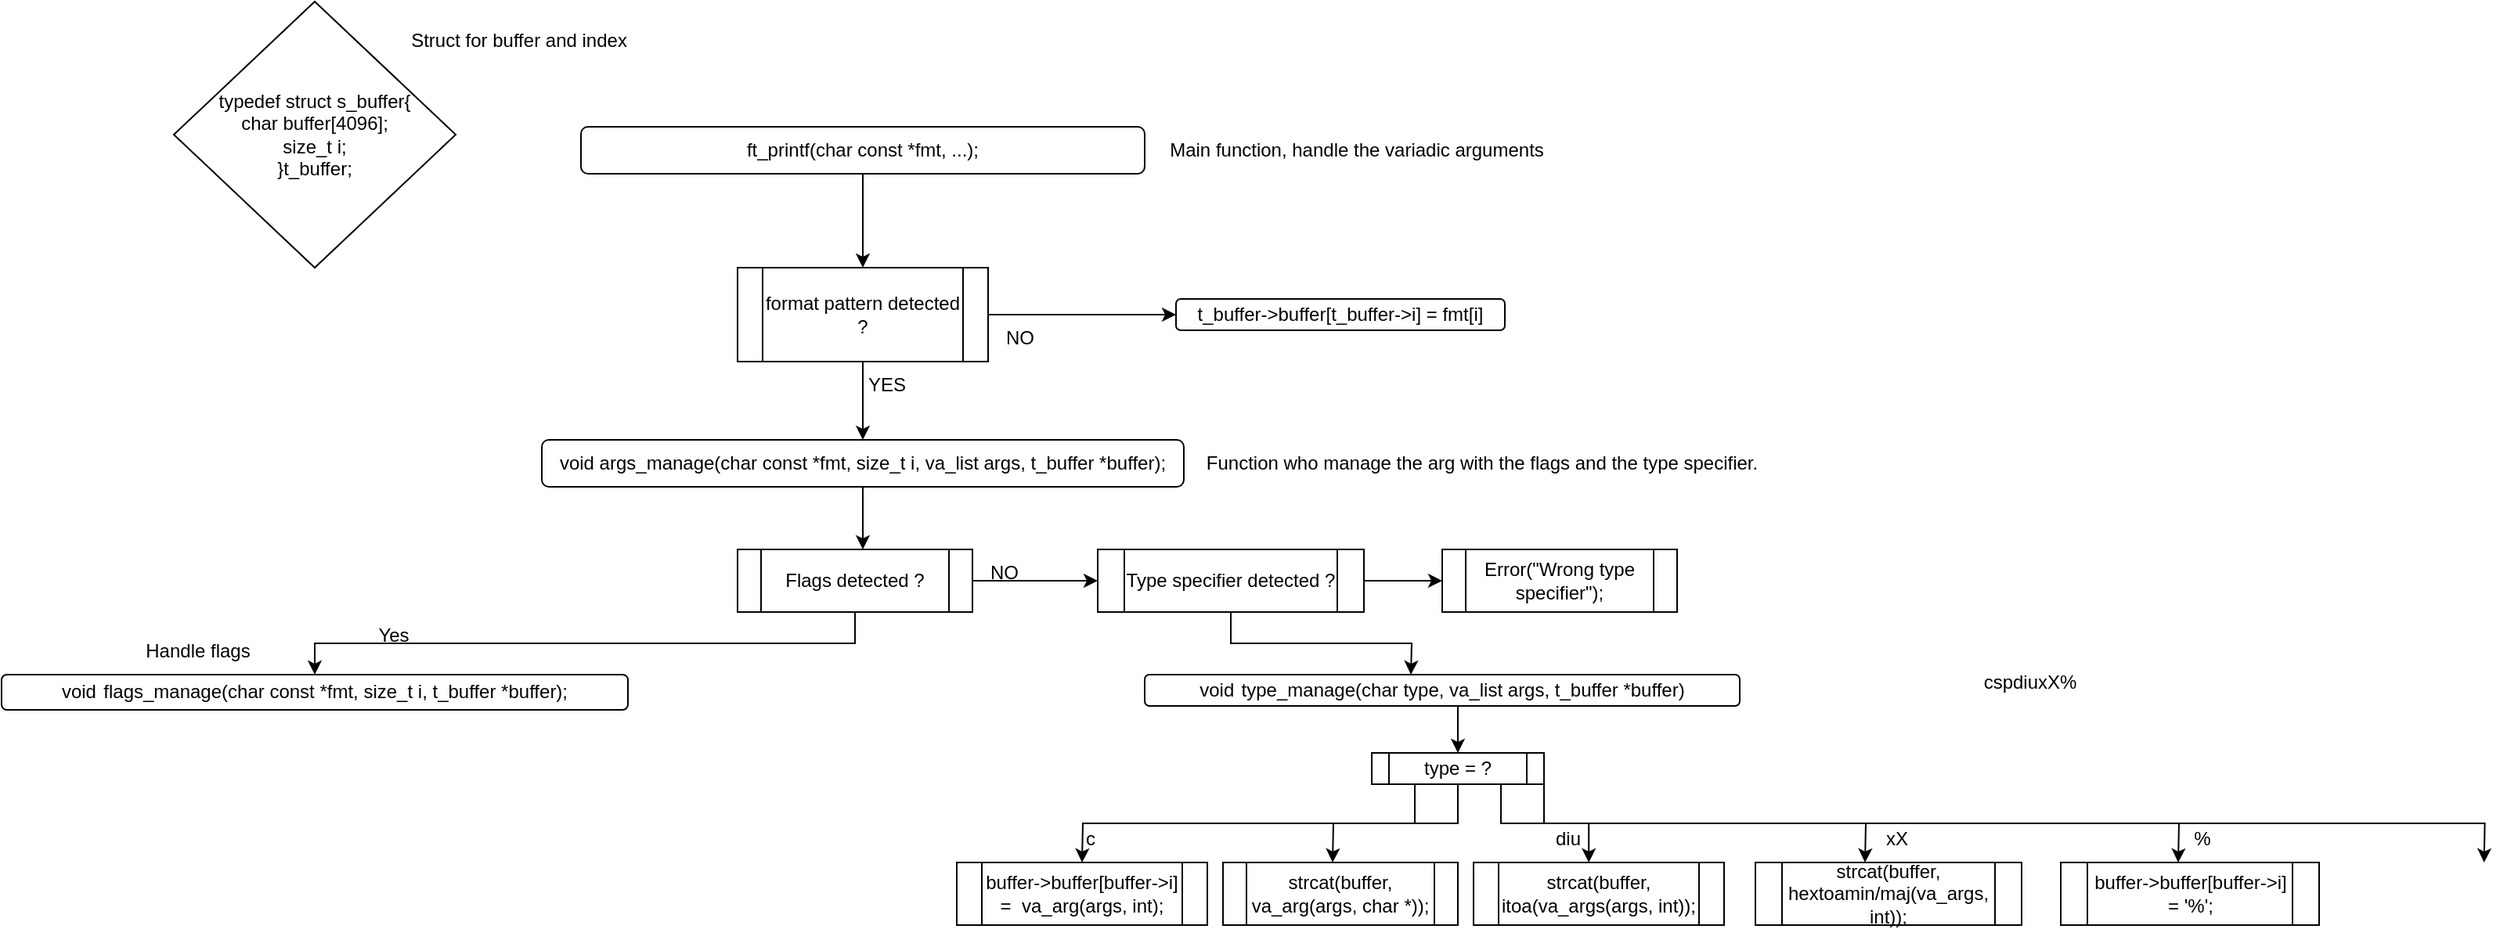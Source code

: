 <mxfile version="24.8.6">
  <diagram name="Page-1" id="ljXvueuXJCZqyv_ljDoX">
    <mxGraphModel dx="2762" dy="1068" grid="1" gridSize="10" guides="1" tooltips="1" connect="1" arrows="1" fold="1" page="1" pageScale="1" pageWidth="850" pageHeight="1100" math="0" shadow="0">
      <root>
        <mxCell id="0" />
        <mxCell id="1" parent="0" />
        <mxCell id="RCSs8hemVRenKPumz4m_-7" value="" style="edgeStyle=orthogonalEdgeStyle;rounded=0;orthogonalLoop=1;jettySize=auto;html=1;" edge="1" parent="1" source="RCSs8hemVRenKPumz4m_-1">
          <mxGeometry relative="1" as="geometry">
            <mxPoint x="450" y="170" as="targetPoint" />
          </mxGeometry>
        </mxCell>
        <mxCell id="RCSs8hemVRenKPumz4m_-1" value="ft_printf(char const *fmt, ...);" style="rounded=1;whiteSpace=wrap;html=1;" vertex="1" parent="1">
          <mxGeometry x="270" y="80" width="360" height="30" as="geometry" />
        </mxCell>
        <mxCell id="RCSs8hemVRenKPumz4m_-2" value="&lt;div&gt;Main function, handle the variadic arguments&lt;/div&gt;" style="text;html=1;align=center;verticalAlign=middle;resizable=0;points=[];autosize=1;strokeColor=none;fillColor=none;" vertex="1" parent="1">
          <mxGeometry x="635" y="80" width="260" height="30" as="geometry" />
        </mxCell>
        <mxCell id="RCSs8hemVRenKPumz4m_-3" value="&lt;div&gt;typedef struct s_buffer{&lt;/div&gt;&lt;div&gt;char buffer[4096];&lt;/div&gt;&lt;div&gt;size_t i;&lt;/div&gt;&lt;div&gt;}t_buffer;&lt;br&gt;&lt;/div&gt;" style="rhombus;whiteSpace=wrap;html=1;rounded=0;" vertex="1" parent="1">
          <mxGeometry x="10" width="180" height="170" as="geometry" />
        </mxCell>
        <mxCell id="RCSs8hemVRenKPumz4m_-4" value="Struct for buffer and index" style="text;html=1;align=center;verticalAlign=middle;resizable=0;points=[];autosize=1;strokeColor=none;fillColor=none;" vertex="1" parent="1">
          <mxGeometry x="150" y="10" width="160" height="30" as="geometry" />
        </mxCell>
        <mxCell id="RCSs8hemVRenKPumz4m_-8" value="format pattern detected ?" style="shape=process;whiteSpace=wrap;html=1;backgroundOutline=1;" vertex="1" parent="1">
          <mxGeometry x="370" y="170" width="160" height="60" as="geometry" />
        </mxCell>
        <mxCell id="RCSs8hemVRenKPumz4m_-9" value="" style="endArrow=classic;html=1;rounded=0;exitX=1;exitY=0.5;exitDx=0;exitDy=0;entryX=0;entryY=0.5;entryDx=0;entryDy=0;" edge="1" parent="1" source="RCSs8hemVRenKPumz4m_-8" target="RCSs8hemVRenKPumz4m_-11">
          <mxGeometry width="50" height="50" relative="1" as="geometry">
            <mxPoint x="390" y="320" as="sourcePoint" />
            <mxPoint x="720" y="230" as="targetPoint" />
          </mxGeometry>
        </mxCell>
        <mxCell id="RCSs8hemVRenKPumz4m_-10" value="NO" style="text;html=1;align=center;verticalAlign=middle;resizable=0;points=[];autosize=1;strokeColor=none;fillColor=none;" vertex="1" parent="1">
          <mxGeometry x="530" y="200" width="40" height="30" as="geometry" />
        </mxCell>
        <mxCell id="RCSs8hemVRenKPumz4m_-11" value="t_buffer-&amp;gt;buffer[t_buffer-&amp;gt;i] = fmt[i] " style="rounded=1;whiteSpace=wrap;html=1;" vertex="1" parent="1">
          <mxGeometry x="650" y="190" width="210" height="20" as="geometry" />
        </mxCell>
        <mxCell id="RCSs8hemVRenKPumz4m_-12" value="" style="endArrow=classic;html=1;rounded=0;exitX=0.5;exitY=1;exitDx=0;exitDy=0;" edge="1" parent="1" source="RCSs8hemVRenKPumz4m_-8">
          <mxGeometry width="50" height="50" relative="1" as="geometry">
            <mxPoint x="390" y="320" as="sourcePoint" />
            <mxPoint x="450" y="280" as="targetPoint" />
          </mxGeometry>
        </mxCell>
        <mxCell id="RCSs8hemVRenKPumz4m_-17" style="edgeStyle=orthogonalEdgeStyle;rounded=0;orthogonalLoop=1;jettySize=auto;html=1;exitX=0.5;exitY=1;exitDx=0;exitDy=0;" edge="1" parent="1" source="RCSs8hemVRenKPumz4m_-13">
          <mxGeometry relative="1" as="geometry">
            <mxPoint x="450" y="350" as="targetPoint" />
          </mxGeometry>
        </mxCell>
        <mxCell id="RCSs8hemVRenKPumz4m_-13" value="void args_manage(char const *fmt, size_t i, va_list args, t_buffer *buffer);" style="rounded=1;whiteSpace=wrap;html=1;" vertex="1" parent="1">
          <mxGeometry x="245" y="280" width="410" height="30" as="geometry" />
        </mxCell>
        <mxCell id="RCSs8hemVRenKPumz4m_-14" value="YES" style="text;html=1;align=center;verticalAlign=middle;resizable=0;points=[];autosize=1;strokeColor=none;fillColor=none;" vertex="1" parent="1">
          <mxGeometry x="440" y="230" width="50" height="30" as="geometry" />
        </mxCell>
        <mxCell id="RCSs8hemVRenKPumz4m_-16" value="Function who manage the arg with the flags and the type specifier." style="text;html=1;align=center;verticalAlign=middle;resizable=0;points=[];autosize=1;strokeColor=none;fillColor=none;" vertex="1" parent="1">
          <mxGeometry x="660" y="280" width="370" height="30" as="geometry" />
        </mxCell>
        <mxCell id="RCSs8hemVRenKPumz4m_-28" style="edgeStyle=orthogonalEdgeStyle;rounded=0;orthogonalLoop=1;jettySize=auto;html=1;exitX=1;exitY=0.5;exitDx=0;exitDy=0;" edge="1" parent="1" source="RCSs8hemVRenKPumz4m_-18" target="RCSs8hemVRenKPumz4m_-20">
          <mxGeometry relative="1" as="geometry" />
        </mxCell>
        <mxCell id="RCSs8hemVRenKPumz4m_-31" style="edgeStyle=orthogonalEdgeStyle;rounded=0;orthogonalLoop=1;jettySize=auto;html=1;exitX=0.5;exitY=1;exitDx=0;exitDy=0;entryX=0.5;entryY=0;entryDx=0;entryDy=0;" edge="1" parent="1" source="RCSs8hemVRenKPumz4m_-18" target="RCSs8hemVRenKPumz4m_-23">
          <mxGeometry relative="1" as="geometry" />
        </mxCell>
        <mxCell id="RCSs8hemVRenKPumz4m_-18" value="Flags detected ?" style="shape=process;whiteSpace=wrap;html=1;backgroundOutline=1;" vertex="1" parent="1">
          <mxGeometry x="370" y="350" width="150" height="40" as="geometry" />
        </mxCell>
        <mxCell id="RCSs8hemVRenKPumz4m_-29" style="edgeStyle=orthogonalEdgeStyle;rounded=0;orthogonalLoop=1;jettySize=auto;html=1;" edge="1" parent="1" source="RCSs8hemVRenKPumz4m_-20">
          <mxGeometry relative="1" as="geometry">
            <mxPoint x="820" y="370" as="targetPoint" />
          </mxGeometry>
        </mxCell>
        <mxCell id="RCSs8hemVRenKPumz4m_-33" style="edgeStyle=orthogonalEdgeStyle;rounded=0;orthogonalLoop=1;jettySize=auto;html=1;exitX=0.5;exitY=1;exitDx=0;exitDy=0;" edge="1" parent="1" source="RCSs8hemVRenKPumz4m_-20">
          <mxGeometry relative="1" as="geometry">
            <mxPoint x="800" y="430" as="targetPoint" />
          </mxGeometry>
        </mxCell>
        <mxCell id="RCSs8hemVRenKPumz4m_-20" value="Type specifier detected ?" style="shape=process;whiteSpace=wrap;html=1;backgroundOutline=1;" vertex="1" parent="1">
          <mxGeometry x="600" y="350" width="170" height="40" as="geometry" />
        </mxCell>
        <mxCell id="RCSs8hemVRenKPumz4m_-21" value="NO" style="text;html=1;align=center;verticalAlign=middle;resizable=0;points=[];autosize=1;strokeColor=none;fillColor=none;" vertex="1" parent="1">
          <mxGeometry x="520" y="350" width="40" height="30" as="geometry" />
        </mxCell>
        <mxCell id="RCSs8hemVRenKPumz4m_-23" value="void&lt;span style=&quot;white-space: pre;&quot;&gt;&#x9;&lt;/span&gt;flags_manage(char const *fmt, size_t i, t_buffer *buffer);" style="rounded=1;whiteSpace=wrap;html=1;" vertex="1" parent="1">
          <mxGeometry x="-100" y="430" width="400" height="22.5" as="geometry" />
        </mxCell>
        <mxCell id="RCSs8hemVRenKPumz4m_-24" value="&lt;div&gt;Handle flags&lt;/div&gt;" style="text;html=1;align=center;verticalAlign=middle;resizable=0;points=[];autosize=1;strokeColor=none;fillColor=none;" vertex="1" parent="1">
          <mxGeometry x="-20" y="400" width="90" height="30" as="geometry" />
        </mxCell>
        <mxCell id="RCSs8hemVRenKPumz4m_-25" value="Yes" style="text;html=1;align=center;verticalAlign=middle;resizable=0;points=[];autosize=1;strokeColor=none;fillColor=none;" vertex="1" parent="1">
          <mxGeometry x="130" y="390" width="40" height="30" as="geometry" />
        </mxCell>
        <mxCell id="RCSs8hemVRenKPumz4m_-30" value="Error(&quot;Wrong type specifier&quot;);" style="shape=process;whiteSpace=wrap;html=1;backgroundOutline=1;" vertex="1" parent="1">
          <mxGeometry x="820" y="350" width="150" height="40" as="geometry" />
        </mxCell>
        <mxCell id="RCSs8hemVRenKPumz4m_-35" style="edgeStyle=orthogonalEdgeStyle;rounded=0;orthogonalLoop=1;jettySize=auto;html=1;exitX=0.5;exitY=1;exitDx=0;exitDy=0;" edge="1" parent="1" source="RCSs8hemVRenKPumz4m_-34">
          <mxGeometry relative="1" as="geometry">
            <mxPoint x="830" y="480" as="targetPoint" />
          </mxGeometry>
        </mxCell>
        <mxCell id="RCSs8hemVRenKPumz4m_-34" value="void&lt;span style=&quot;white-space: pre;&quot;&gt;&#x9;type_manage(char type, va_list args, t_buffer *buffer)&lt;/span&gt;" style="rounded=1;whiteSpace=wrap;html=1;" vertex="1" parent="1">
          <mxGeometry x="630" y="430" width="380" height="20" as="geometry" />
        </mxCell>
        <mxCell id="RCSs8hemVRenKPumz4m_-37" style="edgeStyle=orthogonalEdgeStyle;rounded=0;orthogonalLoop=1;jettySize=auto;html=1;exitX=0.25;exitY=1;exitDx=0;exitDy=0;" edge="1" parent="1" source="RCSs8hemVRenKPumz4m_-36">
          <mxGeometry relative="1" as="geometry">
            <mxPoint x="590" y="550" as="targetPoint" />
          </mxGeometry>
        </mxCell>
        <mxCell id="RCSs8hemVRenKPumz4m_-38" style="edgeStyle=orthogonalEdgeStyle;rounded=0;orthogonalLoop=1;jettySize=auto;html=1;exitX=0.5;exitY=1;exitDx=0;exitDy=0;" edge="1" parent="1" source="RCSs8hemVRenKPumz4m_-36">
          <mxGeometry relative="1" as="geometry">
            <mxPoint x="750" y="550" as="targetPoint" />
          </mxGeometry>
        </mxCell>
        <mxCell id="RCSs8hemVRenKPumz4m_-39" style="edgeStyle=orthogonalEdgeStyle;rounded=0;orthogonalLoop=1;jettySize=auto;html=1;exitX=0.75;exitY=1;exitDx=0;exitDy=0;entryX=0.46;entryY=0;entryDx=0;entryDy=0;entryPerimeter=0;" edge="1" parent="1" source="RCSs8hemVRenKPumz4m_-36" target="RCSs8hemVRenKPumz4m_-46">
          <mxGeometry relative="1" as="geometry">
            <mxPoint x="900" y="550" as="targetPoint" />
          </mxGeometry>
        </mxCell>
        <mxCell id="RCSs8hemVRenKPumz4m_-40" style="edgeStyle=orthogonalEdgeStyle;rounded=0;orthogonalLoop=1;jettySize=auto;html=1;exitX=1;exitY=1;exitDx=0;exitDy=0;" edge="1" parent="1" source="RCSs8hemVRenKPumz4m_-36">
          <mxGeometry relative="1" as="geometry">
            <mxPoint x="1090" y="550" as="targetPoint" />
          </mxGeometry>
        </mxCell>
        <mxCell id="RCSs8hemVRenKPumz4m_-51" style="edgeStyle=orthogonalEdgeStyle;rounded=0;orthogonalLoop=1;jettySize=auto;html=1;exitX=1;exitY=1;exitDx=0;exitDy=0;" edge="1" parent="1" source="RCSs8hemVRenKPumz4m_-36">
          <mxGeometry relative="1" as="geometry">
            <mxPoint x="1290" y="550" as="targetPoint" />
          </mxGeometry>
        </mxCell>
        <mxCell id="RCSs8hemVRenKPumz4m_-54" style="edgeStyle=orthogonalEdgeStyle;rounded=0;orthogonalLoop=1;jettySize=auto;html=1;exitX=1;exitY=1;exitDx=0;exitDy=0;" edge="1" parent="1" source="RCSs8hemVRenKPumz4m_-36">
          <mxGeometry relative="1" as="geometry">
            <mxPoint x="1485.333" y="550" as="targetPoint" />
          </mxGeometry>
        </mxCell>
        <mxCell id="RCSs8hemVRenKPumz4m_-36" value="type = ?" style="shape=process;whiteSpace=wrap;html=1;backgroundOutline=1;" vertex="1" parent="1">
          <mxGeometry x="775" y="480" width="110" height="20" as="geometry" />
        </mxCell>
        <mxCell id="RCSs8hemVRenKPumz4m_-41" value="cspdiuxX%" style="text;html=1;align=center;verticalAlign=middle;resizable=0;points=[];autosize=1;strokeColor=none;fillColor=none;" vertex="1" parent="1">
          <mxGeometry x="1155" y="420" width="80" height="30" as="geometry" />
        </mxCell>
        <mxCell id="RCSs8hemVRenKPumz4m_-42" value="c" style="text;html=1;align=center;verticalAlign=middle;resizable=0;points=[];autosize=1;strokeColor=none;fillColor=none;" vertex="1" parent="1">
          <mxGeometry x="580" y="520" width="30" height="30" as="geometry" />
        </mxCell>
        <mxCell id="RCSs8hemVRenKPumz4m_-43" value="buffer-&amp;gt;buffer[buffer-&amp;gt;i] =&amp;nbsp; va_arg(args, int);" style="shape=process;whiteSpace=wrap;html=1;backgroundOutline=1;" vertex="1" parent="1">
          <mxGeometry x="510" y="550" width="160" height="40" as="geometry" />
        </mxCell>
        <mxCell id="RCSs8hemVRenKPumz4m_-45" value="strcat(buffer, va_arg(args, char *));" style="shape=process;whiteSpace=wrap;html=1;backgroundOutline=1;" vertex="1" parent="1">
          <mxGeometry x="680" y="550" width="150" height="40" as="geometry" />
        </mxCell>
        <mxCell id="RCSs8hemVRenKPumz4m_-46" value="strcat(buffer, itoa(va_args(args, int));" style="shape=process;whiteSpace=wrap;html=1;backgroundOutline=1;" vertex="1" parent="1">
          <mxGeometry x="840" y="550" width="160" height="40" as="geometry" />
        </mxCell>
        <mxCell id="RCSs8hemVRenKPumz4m_-47" value="diu" style="text;html=1;align=center;verticalAlign=middle;resizable=0;points=[];autosize=1;strokeColor=none;fillColor=none;" vertex="1" parent="1">
          <mxGeometry x="880" y="520" width="40" height="30" as="geometry" />
        </mxCell>
        <mxCell id="RCSs8hemVRenKPumz4m_-49" value="strcat(buffer, hextoamin/maj(va_args, int));" style="shape=process;whiteSpace=wrap;html=1;backgroundOutline=1;" vertex="1" parent="1">
          <mxGeometry x="1020" y="550" width="170" height="40" as="geometry" />
        </mxCell>
        <mxCell id="RCSs8hemVRenKPumz4m_-50" value="xX" style="text;html=1;align=center;verticalAlign=middle;resizable=0;points=[];autosize=1;strokeColor=none;fillColor=none;" vertex="1" parent="1">
          <mxGeometry x="1090" y="520" width="40" height="30" as="geometry" />
        </mxCell>
        <mxCell id="RCSs8hemVRenKPumz4m_-52" value="buffer-&amp;gt;buffer[buffer-&amp;gt;i] = &#39;%&#39;;" style="shape=process;whiteSpace=wrap;html=1;backgroundOutline=1;" vertex="1" parent="1">
          <mxGeometry x="1215" y="550" width="165" height="40" as="geometry" />
        </mxCell>
        <mxCell id="RCSs8hemVRenKPumz4m_-53" value="%" style="text;html=1;align=center;verticalAlign=middle;resizable=0;points=[];autosize=1;strokeColor=none;fillColor=none;" vertex="1" parent="1">
          <mxGeometry x="1290" y="520" width="30" height="30" as="geometry" />
        </mxCell>
      </root>
    </mxGraphModel>
  </diagram>
</mxfile>
